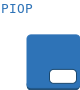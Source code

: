 <?xml version="1.0" encoding="UTF-8"?>
<dia:diagram xmlns:dia="http://www.lysator.liu.se/~alla/dia/">
  <dia:layer name="Fondo" visible="true" active="true">
    <dia:group>
      <dia:object type="Standard - Beziergon" version="0" id="O0">
        <dia:attribute name="obj_pos">
          <dia:point val="1.306,3.55"/>
        </dia:attribute>
        <dia:attribute name="obj_bb">
          <dia:rectangle val="1.304,3.55;3.948,3.85"/>
        </dia:attribute>
        <dia:attribute name="bez_points">
          <dia:point val="1.306,3.55"/>
          <dia:point val="1.306,3.55"/>
          <dia:point val="1.267,3.85"/>
          <dia:point val="1.504,3.85"/>
          <dia:point val="1.742,3.85"/>
          <dia:point val="3.75,3.85"/>
          <dia:point val="3.75,3.85"/>
          <dia:point val="3.75,3.85"/>
          <dia:point val="3.933,3.809"/>
          <dia:point val="3.948,3.579"/>
          <dia:point val="1.306,3.55"/>
          <dia:point val="3.948,3.579"/>
        </dia:attribute>
        <dia:attribute name="corner_types">
          <dia:enum val="7951760"/>
          <dia:enum val="0"/>
          <dia:enum val="0"/>
          <dia:enum val="0"/>
          <dia:enum val="0"/>
        </dia:attribute>
        <dia:attribute name="line_color">
          <dia:color val="#19486f"/>
        </dia:attribute>
        <dia:attribute name="line_width">
          <dia:real val="0"/>
        </dia:attribute>
        <dia:attribute name="inner_color">
          <dia:color val="#19486f"/>
        </dia:attribute>
        <dia:attribute name="show_background">
          <dia:boolean val="true"/>
        </dia:attribute>
      </dia:object>
      <dia:object type="Standard - Beziergon" version="0" id="O1">
        <dia:attribute name="obj_pos">
          <dia:point val="3.95,3.55"/>
        </dia:attribute>
        <dia:attribute name="obj_bb">
          <dia:rectangle val="1.3,1.1;3.95,3.75"/>
        </dia:attribute>
        <dia:attribute name="bez_points">
          <dia:point val="3.95,3.55"/>
          <dia:point val="3.95,3.66"/>
          <dia:point val="3.86,3.75"/>
          <dia:point val="3.75,3.75"/>
          <dia:point val="1.5,3.75"/>
          <dia:point val="3.75,3.75"/>
          <dia:point val="1.5,3.75"/>
          <dia:point val="1.39,3.75"/>
          <dia:point val="1.3,3.66"/>
          <dia:point val="1.3,3.55"/>
          <dia:point val="1.3,1.3"/>
          <dia:point val="1.3,3.55"/>
          <dia:point val="1.3,1.3"/>
          <dia:point val="1.3,1.19"/>
          <dia:point val="1.39,1.1"/>
          <dia:point val="1.5,1.1"/>
          <dia:point val="3.75,1.1"/>
          <dia:point val="1.5,1.1"/>
          <dia:point val="3.75,1.1"/>
          <dia:point val="3.86,1.1"/>
          <dia:point val="3.95,1.19"/>
          <dia:point val="3.95,1.3"/>
          <dia:point val="3.95,3.55"/>
          <dia:point val="3.95,1.3"/>
        </dia:attribute>
        <dia:attribute name="corner_types">
          <dia:enum val="-1797716328"/>
          <dia:enum val="0"/>
          <dia:enum val="0"/>
          <dia:enum val="0"/>
          <dia:enum val="0"/>
          <dia:enum val="0"/>
          <dia:enum val="0"/>
          <dia:enum val="0"/>
          <dia:enum val="0"/>
        </dia:attribute>
        <dia:attribute name="line_color">
          <dia:color val="#2e73b7"/>
        </dia:attribute>
        <dia:attribute name="line_width">
          <dia:real val="0"/>
        </dia:attribute>
        <dia:attribute name="inner_color">
          <dia:color val="#2e73b7"/>
        </dia:attribute>
        <dia:attribute name="show_background">
          <dia:boolean val="true"/>
        </dia:attribute>
      </dia:object>
      <dia:group>
        <dia:group>
          <dia:object type="Standard - Beziergon" version="0" id="O2">
            <dia:attribute name="obj_pos">
              <dia:point val="3.775,3.325"/>
            </dia:attribute>
            <dia:attribute name="obj_bb">
              <dia:rectangle val="2.425,2.825;3.775,3.525"/>
            </dia:attribute>
            <dia:attribute name="bez_points">
              <dia:point val="3.775,3.325"/>
              <dia:point val="3.775,3.435"/>
              <dia:point val="3.685,3.525"/>
              <dia:point val="3.575,3.525"/>
              <dia:point val="2.625,3.525"/>
              <dia:point val="3.575,3.525"/>
              <dia:point val="2.625,3.525"/>
              <dia:point val="2.515,3.525"/>
              <dia:point val="2.425,3.435"/>
              <dia:point val="2.425,3.325"/>
              <dia:point val="2.425,3.025"/>
              <dia:point val="2.425,3.325"/>
              <dia:point val="2.425,3.025"/>
              <dia:point val="2.425,2.915"/>
              <dia:point val="2.515,2.825"/>
              <dia:point val="2.625,2.825"/>
              <dia:point val="3.575,2.825"/>
              <dia:point val="2.625,2.825"/>
              <dia:point val="3.575,2.825"/>
              <dia:point val="3.685,2.825"/>
              <dia:point val="3.775,2.915"/>
              <dia:point val="3.775,3.025"/>
              <dia:point val="3.775,3.325"/>
              <dia:point val="3.775,3.025"/>
            </dia:attribute>
            <dia:attribute name="corner_types">
              <dia:enum val="-1797716328"/>
              <dia:enum val="0"/>
              <dia:enum val="0"/>
              <dia:enum val="0"/>
              <dia:enum val="0"/>
              <dia:enum val="0"/>
              <dia:enum val="0"/>
              <dia:enum val="0"/>
              <dia:enum val="0"/>
            </dia:attribute>
            <dia:attribute name="line_color">
              <dia:color val="#19486f"/>
            </dia:attribute>
            <dia:attribute name="line_width">
              <dia:real val="0"/>
            </dia:attribute>
            <dia:attribute name="show_background">
              <dia:boolean val="true"/>
            </dia:attribute>
          </dia:object>
        </dia:group>
        <dia:object type="Standard - Text" version="1" id="O3">
          <dia:attribute name="obj_pos">
            <dia:point val="0,0"/>
          </dia:attribute>
          <dia:attribute name="obj_bb">
            <dia:rectangle val="0,-0.595;1.54,0.15"/>
          </dia:attribute>
          <dia:attribute name="text">
            <dia:composite type="text">
              <dia:attribute name="string">
                <dia:string>#PIOP#</dia:string>
              </dia:attribute>
              <dia:attribute name="font">
                <dia:font family="monospace" style="0" name="Courier"/>
              </dia:attribute>
              <dia:attribute name="height">
                <dia:real val="0.8"/>
              </dia:attribute>
              <dia:attribute name="pos">
                <dia:point val="0,0"/>
              </dia:attribute>
              <dia:attribute name="color">
                <dia:color val="#2e73b7"/>
              </dia:attribute>
              <dia:attribute name="alignment">
                <dia:enum val="0"/>
              </dia:attribute>
            </dia:composite>
          </dia:attribute>
          <dia:attribute name="valign">
            <dia:enum val="3"/>
          </dia:attribute>
        </dia:object>
      </dia:group>
    </dia:group>
  </dia:layer>
</dia:diagram>
